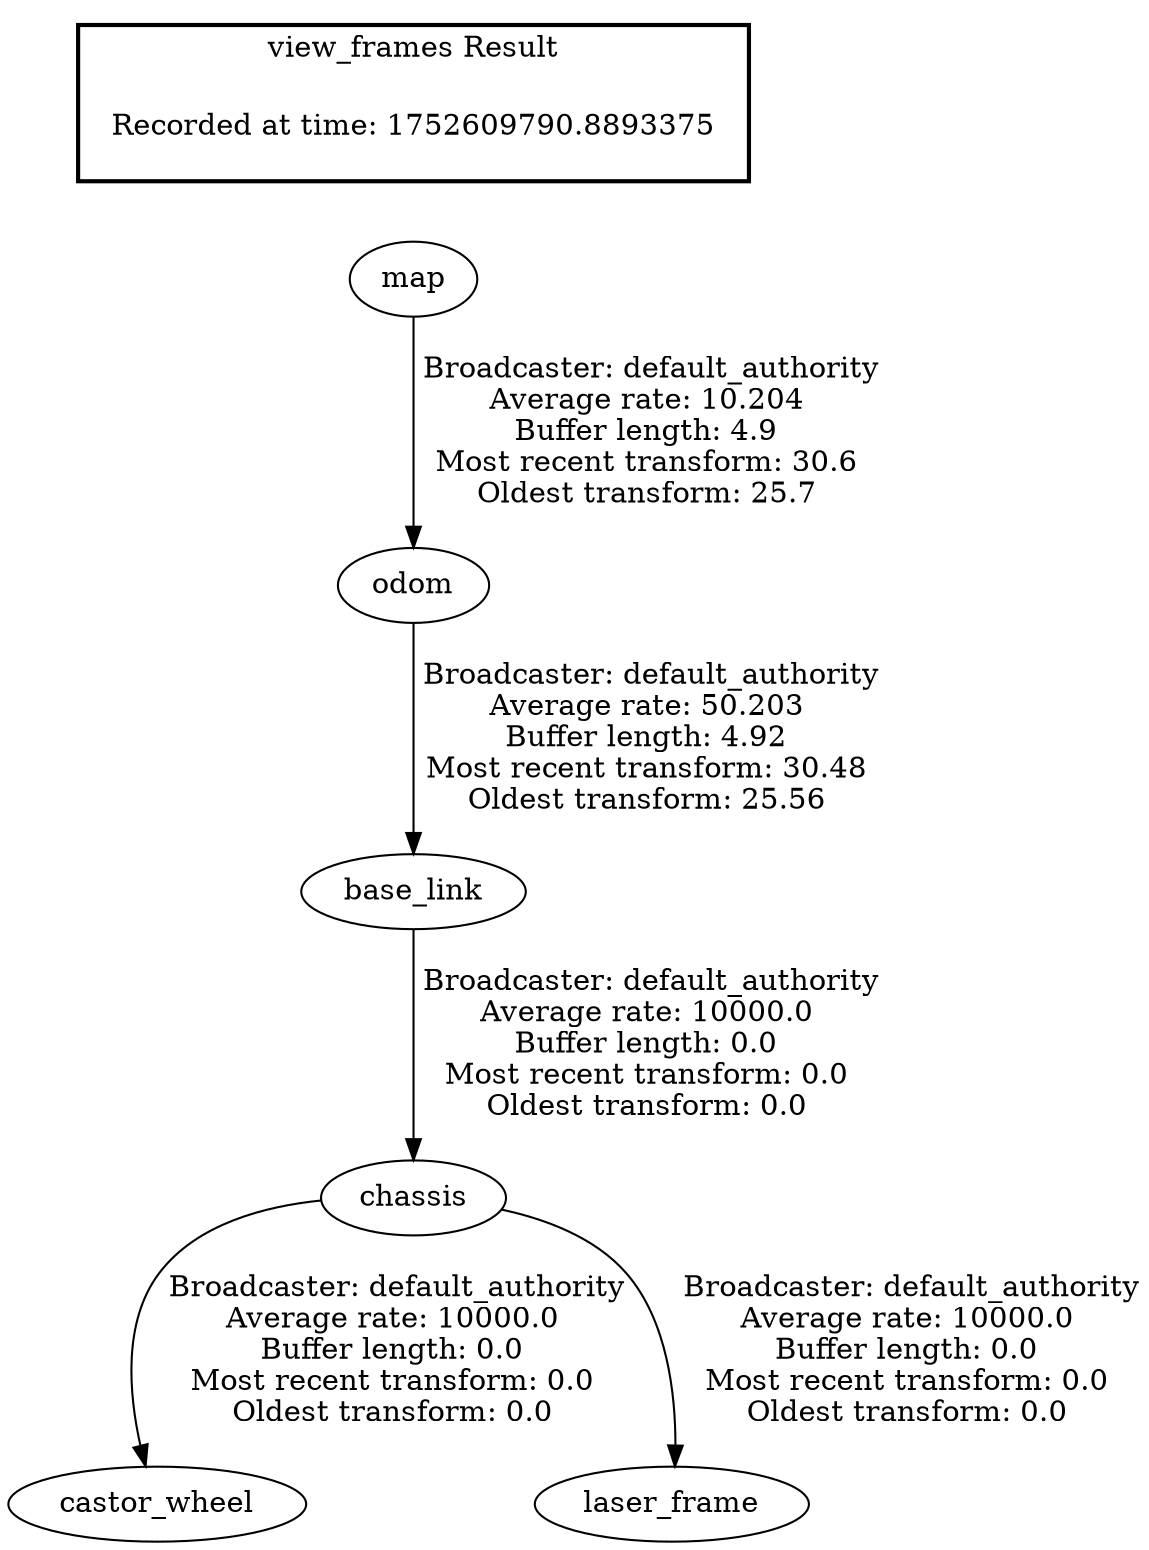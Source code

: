 digraph G {
"odom" -> "base_link"[label=" Broadcaster: default_authority\nAverage rate: 50.203\nBuffer length: 4.92\nMost recent transform: 30.48\nOldest transform: 25.56\n"];
"map" -> "odom"[label=" Broadcaster: default_authority\nAverage rate: 10.204\nBuffer length: 4.9\nMost recent transform: 30.6\nOldest transform: 25.7\n"];
"chassis" -> "castor_wheel"[label=" Broadcaster: default_authority\nAverage rate: 10000.0\nBuffer length: 0.0\nMost recent transform: 0.0\nOldest transform: 0.0\n"];
"base_link" -> "chassis"[label=" Broadcaster: default_authority\nAverage rate: 10000.0\nBuffer length: 0.0\nMost recent transform: 0.0\nOldest transform: 0.0\n"];
"chassis" -> "laser_frame"[label=" Broadcaster: default_authority\nAverage rate: 10000.0\nBuffer length: 0.0\nMost recent transform: 0.0\nOldest transform: 0.0\n"];
edge [style=invis];
 subgraph cluster_legend { style=bold; color=black; label ="view_frames Result";
"Recorded at time: 1752609790.8893375"[ shape=plaintext ] ;
}->"map";
}